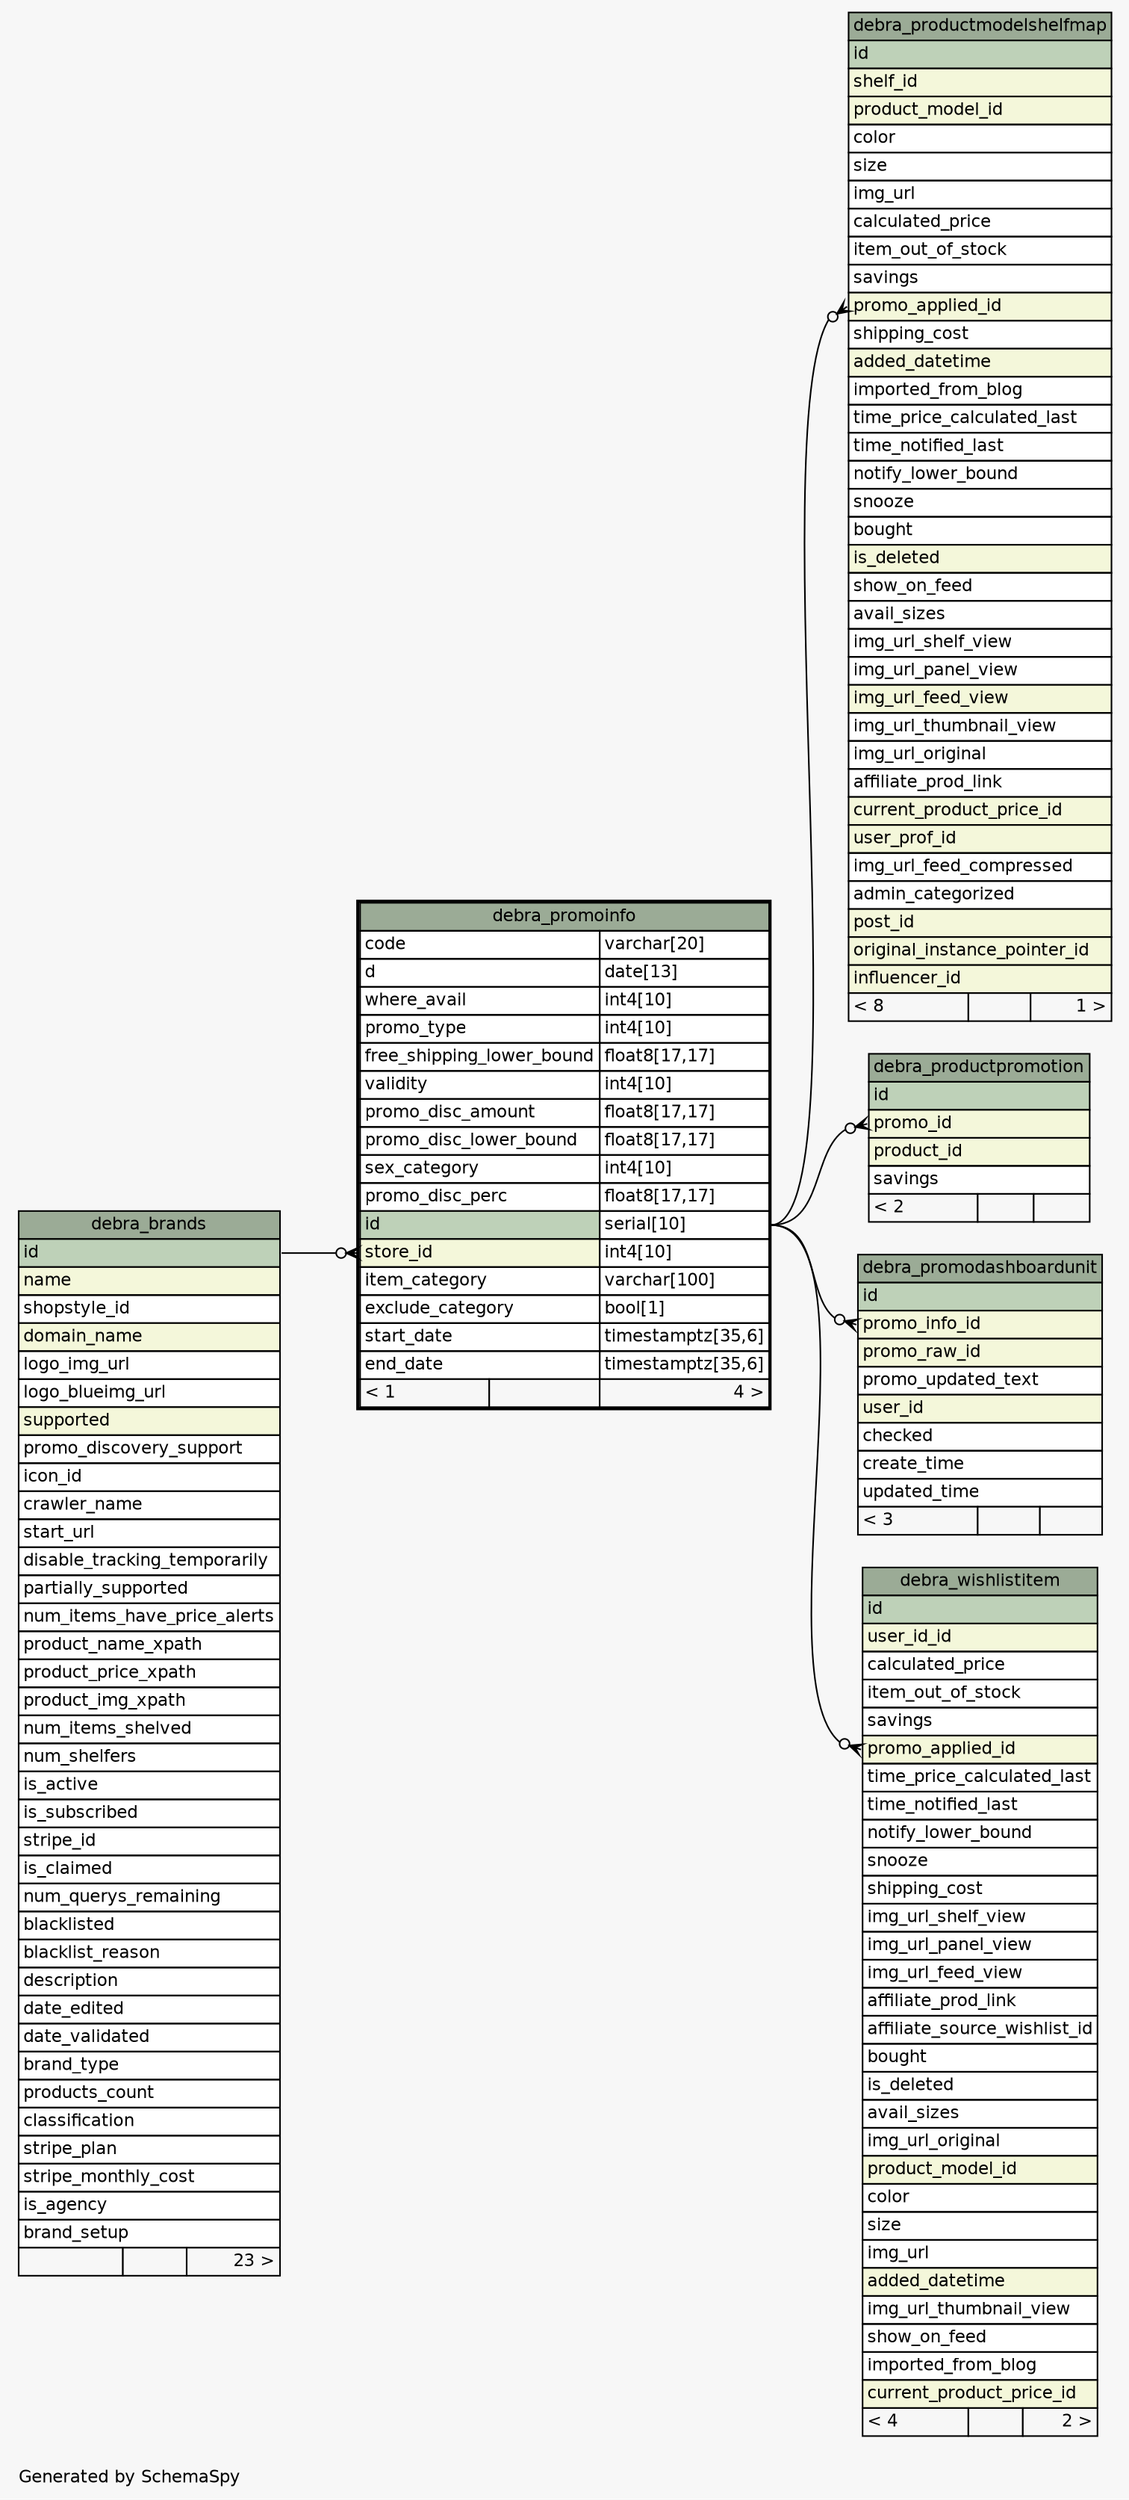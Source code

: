 // dot 2.36.0 on Linux 3.17.0-rc4-a1
// SchemaSpy rev 590
digraph "oneDegreeRelationshipsDiagram" {
  graph [
    rankdir="RL"
    bgcolor="#f7f7f7"
    label="\nGenerated by SchemaSpy"
    labeljust="l"
    nodesep="0.18"
    ranksep="0.46"
    fontname="Helvetica"
    fontsize="11"
  ];
  node [
    fontname="Helvetica"
    fontsize="11"
    shape="plaintext"
  ];
  edge [
    arrowsize="0.8"
  ];
  "debra_productmodelshelfmap":"promo_applied_id":w -> "debra_promoinfo":"id.type":e [arrowhead=none dir=back arrowtail=crowodot];
  "debra_productpromotion":"promo_id":w -> "debra_promoinfo":"id.type":e [arrowhead=none dir=back arrowtail=crowodot];
  "debra_promodashboardunit":"promo_info_id":w -> "debra_promoinfo":"id.type":e [arrowhead=none dir=back arrowtail=crowodot];
  "debra_promoinfo":"store_id":w -> "debra_brands":"id":e [arrowhead=none dir=back arrowtail=crowodot];
  "debra_wishlistitem":"promo_applied_id":w -> "debra_promoinfo":"id.type":e [arrowhead=none dir=back arrowtail=crowodot];
  "debra_brands" [
    label=<
    <TABLE BORDER="0" CELLBORDER="1" CELLSPACING="0" BGCOLOR="#ffffff">
      <TR><TD COLSPAN="3" BGCOLOR="#9bab96" ALIGN="CENTER">debra_brands</TD></TR>
      <TR><TD PORT="id" COLSPAN="3" BGCOLOR="#bed1b8" ALIGN="LEFT">id</TD></TR>
      <TR><TD PORT="name" COLSPAN="3" BGCOLOR="#f4f7da" ALIGN="LEFT">name</TD></TR>
      <TR><TD PORT="shopstyle_id" COLSPAN="3" ALIGN="LEFT">shopstyle_id</TD></TR>
      <TR><TD PORT="domain_name" COLSPAN="3" BGCOLOR="#f4f7da" ALIGN="LEFT">domain_name</TD></TR>
      <TR><TD PORT="logo_img_url" COLSPAN="3" ALIGN="LEFT">logo_img_url</TD></TR>
      <TR><TD PORT="logo_blueimg_url" COLSPAN="3" ALIGN="LEFT">logo_blueimg_url</TD></TR>
      <TR><TD PORT="supported" COLSPAN="3" BGCOLOR="#f4f7da" ALIGN="LEFT">supported</TD></TR>
      <TR><TD PORT="promo_discovery_support" COLSPAN="3" ALIGN="LEFT">promo_discovery_support</TD></TR>
      <TR><TD PORT="icon_id" COLSPAN="3" ALIGN="LEFT">icon_id</TD></TR>
      <TR><TD PORT="crawler_name" COLSPAN="3" ALIGN="LEFT">crawler_name</TD></TR>
      <TR><TD PORT="start_url" COLSPAN="3" ALIGN="LEFT">start_url</TD></TR>
      <TR><TD PORT="disable_tracking_temporarily" COLSPAN="3" ALIGN="LEFT">disable_tracking_temporarily</TD></TR>
      <TR><TD PORT="partially_supported" COLSPAN="3" ALIGN="LEFT">partially_supported</TD></TR>
      <TR><TD PORT="num_items_have_price_alerts" COLSPAN="3" ALIGN="LEFT">num_items_have_price_alerts</TD></TR>
      <TR><TD PORT="product_name_xpath" COLSPAN="3" ALIGN="LEFT">product_name_xpath</TD></TR>
      <TR><TD PORT="product_price_xpath" COLSPAN="3" ALIGN="LEFT">product_price_xpath</TD></TR>
      <TR><TD PORT="product_img_xpath" COLSPAN="3" ALIGN="LEFT">product_img_xpath</TD></TR>
      <TR><TD PORT="num_items_shelved" COLSPAN="3" ALIGN="LEFT">num_items_shelved</TD></TR>
      <TR><TD PORT="num_shelfers" COLSPAN="3" ALIGN="LEFT">num_shelfers</TD></TR>
      <TR><TD PORT="is_active" COLSPAN="3" ALIGN="LEFT">is_active</TD></TR>
      <TR><TD PORT="is_subscribed" COLSPAN="3" ALIGN="LEFT">is_subscribed</TD></TR>
      <TR><TD PORT="stripe_id" COLSPAN="3" ALIGN="LEFT">stripe_id</TD></TR>
      <TR><TD PORT="is_claimed" COLSPAN="3" ALIGN="LEFT">is_claimed</TD></TR>
      <TR><TD PORT="num_querys_remaining" COLSPAN="3" ALIGN="LEFT">num_querys_remaining</TD></TR>
      <TR><TD PORT="blacklisted" COLSPAN="3" ALIGN="LEFT">blacklisted</TD></TR>
      <TR><TD PORT="blacklist_reason" COLSPAN="3" ALIGN="LEFT">blacklist_reason</TD></TR>
      <TR><TD PORT="description" COLSPAN="3" ALIGN="LEFT">description</TD></TR>
      <TR><TD PORT="date_edited" COLSPAN="3" ALIGN="LEFT">date_edited</TD></TR>
      <TR><TD PORT="date_validated" COLSPAN="3" ALIGN="LEFT">date_validated</TD></TR>
      <TR><TD PORT="brand_type" COLSPAN="3" ALIGN="LEFT">brand_type</TD></TR>
      <TR><TD PORT="products_count" COLSPAN="3" ALIGN="LEFT">products_count</TD></TR>
      <TR><TD PORT="classification" COLSPAN="3" ALIGN="LEFT">classification</TD></TR>
      <TR><TD PORT="stripe_plan" COLSPAN="3" ALIGN="LEFT">stripe_plan</TD></TR>
      <TR><TD PORT="stripe_monthly_cost" COLSPAN="3" ALIGN="LEFT">stripe_monthly_cost</TD></TR>
      <TR><TD PORT="is_agency" COLSPAN="3" ALIGN="LEFT">is_agency</TD></TR>
      <TR><TD PORT="brand_setup" COLSPAN="3" ALIGN="LEFT">brand_setup</TD></TR>
      <TR><TD ALIGN="LEFT" BGCOLOR="#f7f7f7">  </TD><TD ALIGN="RIGHT" BGCOLOR="#f7f7f7">  </TD><TD ALIGN="RIGHT" BGCOLOR="#f7f7f7">23 &gt;</TD></TR>
    </TABLE>>
    URL="debra_brands.html"
    tooltip="debra_brands"
  ];
  "debra_productmodelshelfmap" [
    label=<
    <TABLE BORDER="0" CELLBORDER="1" CELLSPACING="0" BGCOLOR="#ffffff">
      <TR><TD COLSPAN="3" BGCOLOR="#9bab96" ALIGN="CENTER">debra_productmodelshelfmap</TD></TR>
      <TR><TD PORT="id" COLSPAN="3" BGCOLOR="#bed1b8" ALIGN="LEFT">id</TD></TR>
      <TR><TD PORT="shelf_id" COLSPAN="3" BGCOLOR="#f4f7da" ALIGN="LEFT">shelf_id</TD></TR>
      <TR><TD PORT="product_model_id" COLSPAN="3" BGCOLOR="#f4f7da" ALIGN="LEFT">product_model_id</TD></TR>
      <TR><TD PORT="color" COLSPAN="3" ALIGN="LEFT">color</TD></TR>
      <TR><TD PORT="size" COLSPAN="3" ALIGN="LEFT">size</TD></TR>
      <TR><TD PORT="img_url" COLSPAN="3" ALIGN="LEFT">img_url</TD></TR>
      <TR><TD PORT="calculated_price" COLSPAN="3" ALIGN="LEFT">calculated_price</TD></TR>
      <TR><TD PORT="item_out_of_stock" COLSPAN="3" ALIGN="LEFT">item_out_of_stock</TD></TR>
      <TR><TD PORT="savings" COLSPAN="3" ALIGN="LEFT">savings</TD></TR>
      <TR><TD PORT="promo_applied_id" COLSPAN="3" BGCOLOR="#f4f7da" ALIGN="LEFT">promo_applied_id</TD></TR>
      <TR><TD PORT="shipping_cost" COLSPAN="3" ALIGN="LEFT">shipping_cost</TD></TR>
      <TR><TD PORT="added_datetime" COLSPAN="3" BGCOLOR="#f4f7da" ALIGN="LEFT">added_datetime</TD></TR>
      <TR><TD PORT="imported_from_blog" COLSPAN="3" ALIGN="LEFT">imported_from_blog</TD></TR>
      <TR><TD PORT="time_price_calculated_last" COLSPAN="3" ALIGN="LEFT">time_price_calculated_last</TD></TR>
      <TR><TD PORT="time_notified_last" COLSPAN="3" ALIGN="LEFT">time_notified_last</TD></TR>
      <TR><TD PORT="notify_lower_bound" COLSPAN="3" ALIGN="LEFT">notify_lower_bound</TD></TR>
      <TR><TD PORT="snooze" COLSPAN="3" ALIGN="LEFT">snooze</TD></TR>
      <TR><TD PORT="bought" COLSPAN="3" ALIGN="LEFT">bought</TD></TR>
      <TR><TD PORT="is_deleted" COLSPAN="3" BGCOLOR="#f4f7da" ALIGN="LEFT">is_deleted</TD></TR>
      <TR><TD PORT="show_on_feed" COLSPAN="3" ALIGN="LEFT">show_on_feed</TD></TR>
      <TR><TD PORT="avail_sizes" COLSPAN="3" ALIGN="LEFT">avail_sizes</TD></TR>
      <TR><TD PORT="img_url_shelf_view" COLSPAN="3" ALIGN="LEFT">img_url_shelf_view</TD></TR>
      <TR><TD PORT="img_url_panel_view" COLSPAN="3" ALIGN="LEFT">img_url_panel_view</TD></TR>
      <TR><TD PORT="img_url_feed_view" COLSPAN="3" BGCOLOR="#f4f7da" ALIGN="LEFT">img_url_feed_view</TD></TR>
      <TR><TD PORT="img_url_thumbnail_view" COLSPAN="3" ALIGN="LEFT">img_url_thumbnail_view</TD></TR>
      <TR><TD PORT="img_url_original" COLSPAN="3" ALIGN="LEFT">img_url_original</TD></TR>
      <TR><TD PORT="affiliate_prod_link" COLSPAN="3" ALIGN="LEFT">affiliate_prod_link</TD></TR>
      <TR><TD PORT="current_product_price_id" COLSPAN="3" BGCOLOR="#f4f7da" ALIGN="LEFT">current_product_price_id</TD></TR>
      <TR><TD PORT="user_prof_id" COLSPAN="3" BGCOLOR="#f4f7da" ALIGN="LEFT">user_prof_id</TD></TR>
      <TR><TD PORT="img_url_feed_compressed" COLSPAN="3" ALIGN="LEFT">img_url_feed_compressed</TD></TR>
      <TR><TD PORT="admin_categorized" COLSPAN="3" ALIGN="LEFT">admin_categorized</TD></TR>
      <TR><TD PORT="post_id" COLSPAN="3" BGCOLOR="#f4f7da" ALIGN="LEFT">post_id</TD></TR>
      <TR><TD PORT="original_instance_pointer_id" COLSPAN="3" BGCOLOR="#f4f7da" ALIGN="LEFT">original_instance_pointer_id</TD></TR>
      <TR><TD PORT="influencer_id" COLSPAN="3" BGCOLOR="#f4f7da" ALIGN="LEFT">influencer_id</TD></TR>
      <TR><TD ALIGN="LEFT" BGCOLOR="#f7f7f7">&lt; 8</TD><TD ALIGN="RIGHT" BGCOLOR="#f7f7f7">  </TD><TD ALIGN="RIGHT" BGCOLOR="#f7f7f7">1 &gt;</TD></TR>
    </TABLE>>
    URL="debra_productmodelshelfmap.html"
    tooltip="debra_productmodelshelfmap"
  ];
  "debra_productpromotion" [
    label=<
    <TABLE BORDER="0" CELLBORDER="1" CELLSPACING="0" BGCOLOR="#ffffff">
      <TR><TD COLSPAN="3" BGCOLOR="#9bab96" ALIGN="CENTER">debra_productpromotion</TD></TR>
      <TR><TD PORT="id" COLSPAN="3" BGCOLOR="#bed1b8" ALIGN="LEFT">id</TD></TR>
      <TR><TD PORT="promo_id" COLSPAN="3" BGCOLOR="#f4f7da" ALIGN="LEFT">promo_id</TD></TR>
      <TR><TD PORT="product_id" COLSPAN="3" BGCOLOR="#f4f7da" ALIGN="LEFT">product_id</TD></TR>
      <TR><TD PORT="savings" COLSPAN="3" ALIGN="LEFT">savings</TD></TR>
      <TR><TD ALIGN="LEFT" BGCOLOR="#f7f7f7">&lt; 2</TD><TD ALIGN="RIGHT" BGCOLOR="#f7f7f7">  </TD><TD ALIGN="RIGHT" BGCOLOR="#f7f7f7">  </TD></TR>
    </TABLE>>
    URL="debra_productpromotion.html"
    tooltip="debra_productpromotion"
  ];
  "debra_promodashboardunit" [
    label=<
    <TABLE BORDER="0" CELLBORDER="1" CELLSPACING="0" BGCOLOR="#ffffff">
      <TR><TD COLSPAN="3" BGCOLOR="#9bab96" ALIGN="CENTER">debra_promodashboardunit</TD></TR>
      <TR><TD PORT="id" COLSPAN="3" BGCOLOR="#bed1b8" ALIGN="LEFT">id</TD></TR>
      <TR><TD PORT="promo_info_id" COLSPAN="3" BGCOLOR="#f4f7da" ALIGN="LEFT">promo_info_id</TD></TR>
      <TR><TD PORT="promo_raw_id" COLSPAN="3" BGCOLOR="#f4f7da" ALIGN="LEFT">promo_raw_id</TD></TR>
      <TR><TD PORT="promo_updated_text" COLSPAN="3" ALIGN="LEFT">promo_updated_text</TD></TR>
      <TR><TD PORT="user_id" COLSPAN="3" BGCOLOR="#f4f7da" ALIGN="LEFT">user_id</TD></TR>
      <TR><TD PORT="checked" COLSPAN="3" ALIGN="LEFT">checked</TD></TR>
      <TR><TD PORT="create_time" COLSPAN="3" ALIGN="LEFT">create_time</TD></TR>
      <TR><TD PORT="updated_time" COLSPAN="3" ALIGN="LEFT">updated_time</TD></TR>
      <TR><TD ALIGN="LEFT" BGCOLOR="#f7f7f7">&lt; 3</TD><TD ALIGN="RIGHT" BGCOLOR="#f7f7f7">  </TD><TD ALIGN="RIGHT" BGCOLOR="#f7f7f7">  </TD></TR>
    </TABLE>>
    URL="debra_promodashboardunit.html"
    tooltip="debra_promodashboardunit"
  ];
  "debra_promoinfo" [
    label=<
    <TABLE BORDER="2" CELLBORDER="1" CELLSPACING="0" BGCOLOR="#ffffff">
      <TR><TD COLSPAN="3" BGCOLOR="#9bab96" ALIGN="CENTER">debra_promoinfo</TD></TR>
      <TR><TD PORT="code" COLSPAN="2" ALIGN="LEFT">code</TD><TD PORT="code.type" ALIGN="LEFT">varchar[20]</TD></TR>
      <TR><TD PORT="d" COLSPAN="2" ALIGN="LEFT">d</TD><TD PORT="d.type" ALIGN="LEFT">date[13]</TD></TR>
      <TR><TD PORT="where_avail" COLSPAN="2" ALIGN="LEFT">where_avail</TD><TD PORT="where_avail.type" ALIGN="LEFT">int4[10]</TD></TR>
      <TR><TD PORT="promo_type" COLSPAN="2" ALIGN="LEFT">promo_type</TD><TD PORT="promo_type.type" ALIGN="LEFT">int4[10]</TD></TR>
      <TR><TD PORT="free_shipping_lower_bound" COLSPAN="2" ALIGN="LEFT">free_shipping_lower_bound</TD><TD PORT="free_shipping_lower_bound.type" ALIGN="LEFT">float8[17,17]</TD></TR>
      <TR><TD PORT="validity" COLSPAN="2" ALIGN="LEFT">validity</TD><TD PORT="validity.type" ALIGN="LEFT">int4[10]</TD></TR>
      <TR><TD PORT="promo_disc_amount" COLSPAN="2" ALIGN="LEFT">promo_disc_amount</TD><TD PORT="promo_disc_amount.type" ALIGN="LEFT">float8[17,17]</TD></TR>
      <TR><TD PORT="promo_disc_lower_bound" COLSPAN="2" ALIGN="LEFT">promo_disc_lower_bound</TD><TD PORT="promo_disc_lower_bound.type" ALIGN="LEFT">float8[17,17]</TD></TR>
      <TR><TD PORT="sex_category" COLSPAN="2" ALIGN="LEFT">sex_category</TD><TD PORT="sex_category.type" ALIGN="LEFT">int4[10]</TD></TR>
      <TR><TD PORT="promo_disc_perc" COLSPAN="2" ALIGN="LEFT">promo_disc_perc</TD><TD PORT="promo_disc_perc.type" ALIGN="LEFT">float8[17,17]</TD></TR>
      <TR><TD PORT="id" COLSPAN="2" BGCOLOR="#bed1b8" ALIGN="LEFT">id</TD><TD PORT="id.type" ALIGN="LEFT">serial[10]</TD></TR>
      <TR><TD PORT="store_id" COLSPAN="2" BGCOLOR="#f4f7da" ALIGN="LEFT">store_id</TD><TD PORT="store_id.type" ALIGN="LEFT">int4[10]</TD></TR>
      <TR><TD PORT="item_category" COLSPAN="2" ALIGN="LEFT">item_category</TD><TD PORT="item_category.type" ALIGN="LEFT">varchar[100]</TD></TR>
      <TR><TD PORT="exclude_category" COLSPAN="2" ALIGN="LEFT">exclude_category</TD><TD PORT="exclude_category.type" ALIGN="LEFT">bool[1]</TD></TR>
      <TR><TD PORT="start_date" COLSPAN="2" ALIGN="LEFT">start_date</TD><TD PORT="start_date.type" ALIGN="LEFT">timestamptz[35,6]</TD></TR>
      <TR><TD PORT="end_date" COLSPAN="2" ALIGN="LEFT">end_date</TD><TD PORT="end_date.type" ALIGN="LEFT">timestamptz[35,6]</TD></TR>
      <TR><TD ALIGN="LEFT" BGCOLOR="#f7f7f7">&lt; 1</TD><TD ALIGN="RIGHT" BGCOLOR="#f7f7f7">  </TD><TD ALIGN="RIGHT" BGCOLOR="#f7f7f7">4 &gt;</TD></TR>
    </TABLE>>
    URL="debra_promoinfo.html"
    tooltip="debra_promoinfo"
  ];
  "debra_wishlistitem" [
    label=<
    <TABLE BORDER="0" CELLBORDER="1" CELLSPACING="0" BGCOLOR="#ffffff">
      <TR><TD COLSPAN="3" BGCOLOR="#9bab96" ALIGN="CENTER">debra_wishlistitem</TD></TR>
      <TR><TD PORT="id" COLSPAN="3" BGCOLOR="#bed1b8" ALIGN="LEFT">id</TD></TR>
      <TR><TD PORT="user_id_id" COLSPAN="3" BGCOLOR="#f4f7da" ALIGN="LEFT">user_id_id</TD></TR>
      <TR><TD PORT="calculated_price" COLSPAN="3" ALIGN="LEFT">calculated_price</TD></TR>
      <TR><TD PORT="item_out_of_stock" COLSPAN="3" ALIGN="LEFT">item_out_of_stock</TD></TR>
      <TR><TD PORT="savings" COLSPAN="3" ALIGN="LEFT">savings</TD></TR>
      <TR><TD PORT="promo_applied_id" COLSPAN="3" BGCOLOR="#f4f7da" ALIGN="LEFT">promo_applied_id</TD></TR>
      <TR><TD PORT="time_price_calculated_last" COLSPAN="3" ALIGN="LEFT">time_price_calculated_last</TD></TR>
      <TR><TD PORT="time_notified_last" COLSPAN="3" ALIGN="LEFT">time_notified_last</TD></TR>
      <TR><TD PORT="notify_lower_bound" COLSPAN="3" ALIGN="LEFT">notify_lower_bound</TD></TR>
      <TR><TD PORT="snooze" COLSPAN="3" ALIGN="LEFT">snooze</TD></TR>
      <TR><TD PORT="shipping_cost" COLSPAN="3" ALIGN="LEFT">shipping_cost</TD></TR>
      <TR><TD PORT="img_url_shelf_view" COLSPAN="3" ALIGN="LEFT">img_url_shelf_view</TD></TR>
      <TR><TD PORT="img_url_panel_view" COLSPAN="3" ALIGN="LEFT">img_url_panel_view</TD></TR>
      <TR><TD PORT="img_url_feed_view" COLSPAN="3" ALIGN="LEFT">img_url_feed_view</TD></TR>
      <TR><TD PORT="affiliate_prod_link" COLSPAN="3" ALIGN="LEFT">affiliate_prod_link</TD></TR>
      <TR><TD PORT="affiliate_source_wishlist_id" COLSPAN="3" ALIGN="LEFT">affiliate_source_wishlist_id</TD></TR>
      <TR><TD PORT="bought" COLSPAN="3" ALIGN="LEFT">bought</TD></TR>
      <TR><TD PORT="is_deleted" COLSPAN="3" ALIGN="LEFT">is_deleted</TD></TR>
      <TR><TD PORT="avail_sizes" COLSPAN="3" ALIGN="LEFT">avail_sizes</TD></TR>
      <TR><TD PORT="img_url_original" COLSPAN="3" ALIGN="LEFT">img_url_original</TD></TR>
      <TR><TD PORT="product_model_id" COLSPAN="3" BGCOLOR="#f4f7da" ALIGN="LEFT">product_model_id</TD></TR>
      <TR><TD PORT="color" COLSPAN="3" ALIGN="LEFT">color</TD></TR>
      <TR><TD PORT="size" COLSPAN="3" ALIGN="LEFT">size</TD></TR>
      <TR><TD PORT="img_url" COLSPAN="3" ALIGN="LEFT">img_url</TD></TR>
      <TR><TD PORT="added_datetime" COLSPAN="3" BGCOLOR="#f4f7da" ALIGN="LEFT">added_datetime</TD></TR>
      <TR><TD PORT="img_url_thumbnail_view" COLSPAN="3" ALIGN="LEFT">img_url_thumbnail_view</TD></TR>
      <TR><TD PORT="show_on_feed" COLSPAN="3" ALIGN="LEFT">show_on_feed</TD></TR>
      <TR><TD PORT="imported_from_blog" COLSPAN="3" ALIGN="LEFT">imported_from_blog</TD></TR>
      <TR><TD PORT="current_product_price_id" COLSPAN="3" BGCOLOR="#f4f7da" ALIGN="LEFT">current_product_price_id</TD></TR>
      <TR><TD ALIGN="LEFT" BGCOLOR="#f7f7f7">&lt; 4</TD><TD ALIGN="RIGHT" BGCOLOR="#f7f7f7">  </TD><TD ALIGN="RIGHT" BGCOLOR="#f7f7f7">2 &gt;</TD></TR>
    </TABLE>>
    URL="debra_wishlistitem.html"
    tooltip="debra_wishlistitem"
  ];
}
